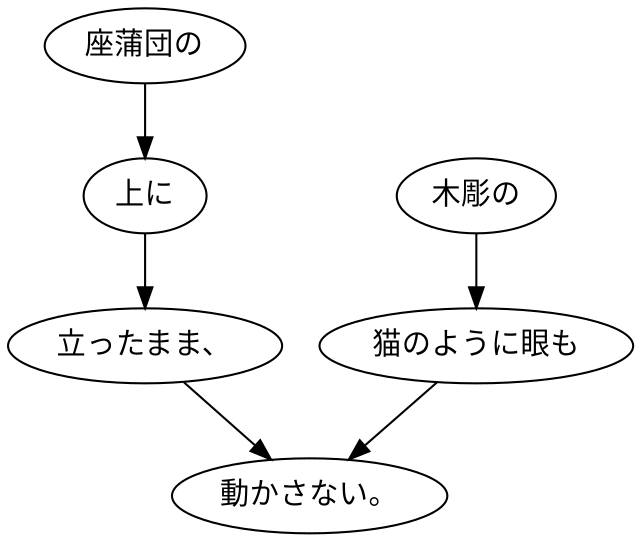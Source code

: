 digraph graph1276 {
	node0 [label="座蒲団の"];
	node1 [label="上に"];
	node2 [label="立ったまま、"];
	node3 [label="木彫の"];
	node4 [label="猫のように眼も"];
	node5 [label="動かさない。"];
	node0 -> node1;
	node1 -> node2;
	node2 -> node5;
	node3 -> node4;
	node4 -> node5;
}
